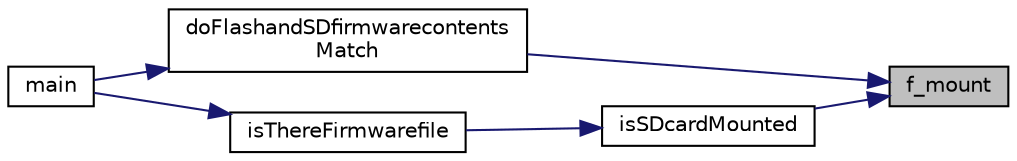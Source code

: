 digraph "f_mount"
{
 // LATEX_PDF_SIZE
  edge [fontname="Helvetica",fontsize="10",labelfontname="Helvetica",labelfontsize="10"];
  node [fontname="Helvetica",fontsize="10",shape=record];
  rankdir="RL";
  Node1 [label="f_mount",height=0.2,width=0.4,color="black", fillcolor="grey75", style="filled", fontcolor="black",tooltip=" "];
  Node1 -> Node2 [dir="back",color="midnightblue",fontsize="10",style="solid",fontname="Helvetica"];
  Node2 [label="doFlashandSDfirmwarecontents\lMatch",height=0.2,width=0.4,color="black", fillcolor="white", style="filled",URL="$bootloader_main_8h.html#a46677f1496ee3f5c576bb791603ad181",tooltip=" "];
  Node2 -> Node3 [dir="back",color="midnightblue",fontsize="10",style="solid",fontname="Helvetica"];
  Node3 [label="main",height=0.2,width=0.4,color="black", fillcolor="white", style="filled",URL="$main_8c.html#a840291bc02cba5474a4cb46a9b9566fe",tooltip="The application entry point."];
  Node1 -> Node4 [dir="back",color="midnightblue",fontsize="10",style="solid",fontname="Helvetica"];
  Node4 [label="isSDcardMounted",height=0.2,width=0.4,color="black", fillcolor="white", style="filled",URL="$bootloader_main_8c.html#ab9d6015915e86857d061d4f4e3a034c1",tooltip=" "];
  Node4 -> Node5 [dir="back",color="midnightblue",fontsize="10",style="solid",fontname="Helvetica"];
  Node5 [label="isThereFirmwarefile",height=0.2,width=0.4,color="black", fillcolor="white", style="filled",URL="$bootloader_main_8h.html#a00dc442d16eb0c90dd198e8808879454",tooltip=" "];
  Node5 -> Node3 [dir="back",color="midnightblue",fontsize="10",style="solid",fontname="Helvetica"];
}
